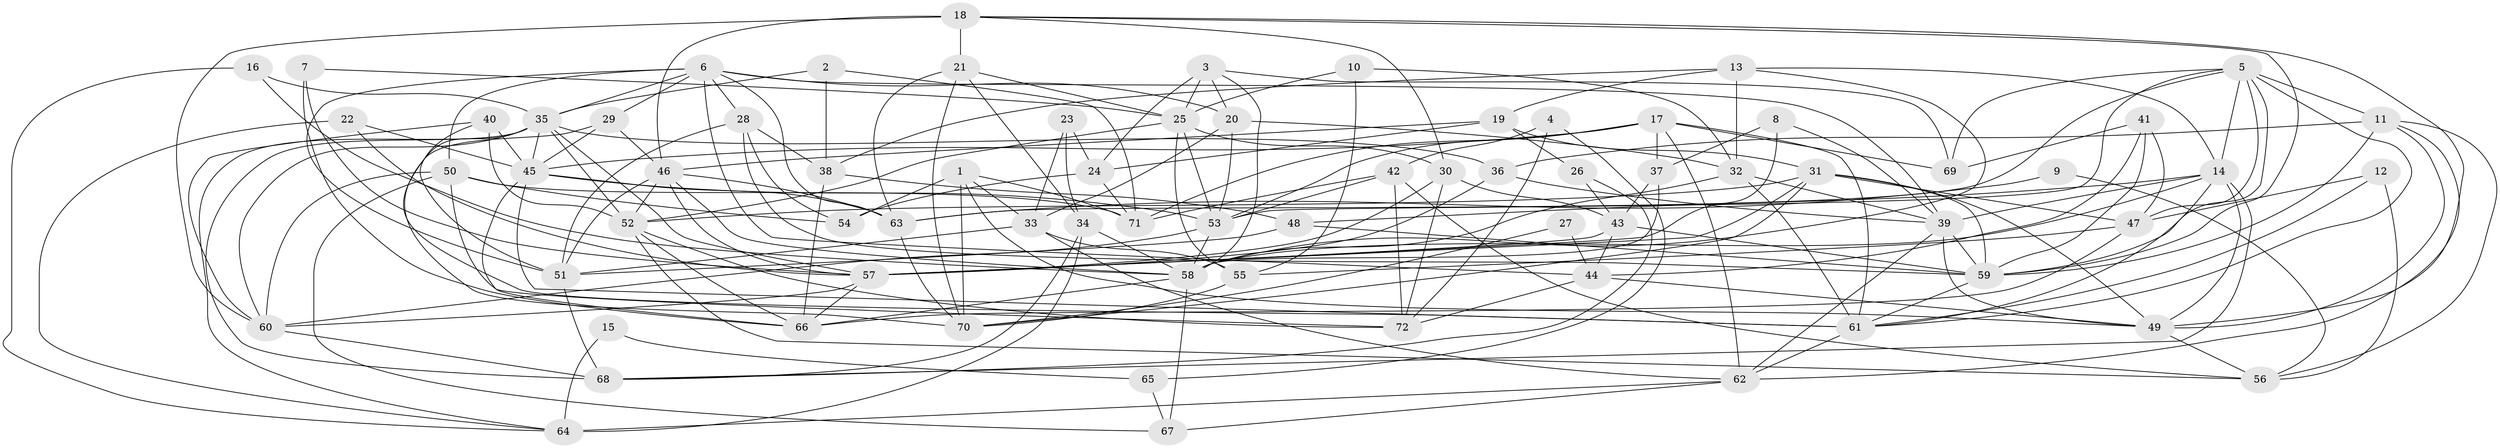 // original degree distribution, {6: 0.11188811188811189, 5: 0.18181818181818182, 8: 0.013986013986013986, 3: 0.2867132867132867, 2: 0.1258741258741259, 7: 0.013986013986013986, 4: 0.25874125874125875, 9: 0.006993006993006993}
// Generated by graph-tools (version 1.1) at 2025/26/03/09/25 03:26:19]
// undirected, 72 vertices, 204 edges
graph export_dot {
graph [start="1"]
  node [color=gray90,style=filled];
  1;
  2;
  3;
  4;
  5;
  6;
  7;
  8;
  9;
  10;
  11;
  12;
  13;
  14;
  15;
  16;
  17;
  18;
  19;
  20;
  21;
  22;
  23;
  24;
  25;
  26;
  27;
  28;
  29;
  30;
  31;
  32;
  33;
  34;
  35;
  36;
  37;
  38;
  39;
  40;
  41;
  42;
  43;
  44;
  45;
  46;
  47;
  48;
  49;
  50;
  51;
  52;
  53;
  54;
  55;
  56;
  57;
  58;
  59;
  60;
  61;
  62;
  63;
  64;
  65;
  66;
  67;
  68;
  69;
  70;
  71;
  72;
  1 -- 33 [weight=1.0];
  1 -- 49 [weight=1.0];
  1 -- 54 [weight=1.0];
  1 -- 70 [weight=1.0];
  1 -- 71 [weight=1.0];
  2 -- 35 [weight=1.0];
  2 -- 38 [weight=1.0];
  2 -- 71 [weight=1.0];
  3 -- 20 [weight=1.0];
  3 -- 24 [weight=2.0];
  3 -- 25 [weight=1.0];
  3 -- 58 [weight=1.0];
  3 -- 69 [weight=1.0];
  4 -- 42 [weight=1.0];
  4 -- 65 [weight=1.0];
  4 -- 72 [weight=1.0];
  5 -- 11 [weight=1.0];
  5 -- 14 [weight=1.0];
  5 -- 47 [weight=1.0];
  5 -- 53 [weight=1.0];
  5 -- 59 [weight=1.0];
  5 -- 61 [weight=1.0];
  5 -- 63 [weight=1.0];
  5 -- 69 [weight=1.0];
  6 -- 20 [weight=1.0];
  6 -- 28 [weight=1.0];
  6 -- 29 [weight=1.0];
  6 -- 35 [weight=1.0];
  6 -- 39 [weight=1.0];
  6 -- 44 [weight=1.0];
  6 -- 50 [weight=1.0];
  6 -- 51 [weight=1.0];
  6 -- 63 [weight=1.0];
  7 -- 25 [weight=1.0];
  7 -- 57 [weight=1.0];
  7 -- 66 [weight=1.0];
  8 -- 37 [weight=1.0];
  8 -- 39 [weight=1.0];
  8 -- 57 [weight=1.0];
  9 -- 56 [weight=1.0];
  9 -- 63 [weight=1.0];
  10 -- 25 [weight=1.0];
  10 -- 32 [weight=1.0];
  10 -- 55 [weight=1.0];
  11 -- 36 [weight=1.0];
  11 -- 49 [weight=1.0];
  11 -- 56 [weight=1.0];
  11 -- 59 [weight=2.0];
  11 -- 62 [weight=1.0];
  12 -- 47 [weight=1.0];
  12 -- 56 [weight=1.0];
  12 -- 61 [weight=1.0];
  13 -- 14 [weight=1.0];
  13 -- 19 [weight=1.0];
  13 -- 32 [weight=1.0];
  13 -- 38 [weight=1.0];
  13 -- 58 [weight=1.0];
  14 -- 39 [weight=1.0];
  14 -- 48 [weight=1.0];
  14 -- 49 [weight=1.0];
  14 -- 58 [weight=1.0];
  14 -- 61 [weight=1.0];
  14 -- 68 [weight=1.0];
  15 -- 64 [weight=1.0];
  15 -- 65 [weight=1.0];
  16 -- 35 [weight=1.0];
  16 -- 58 [weight=2.0];
  16 -- 64 [weight=1.0];
  17 -- 37 [weight=1.0];
  17 -- 45 [weight=1.0];
  17 -- 53 [weight=1.0];
  17 -- 61 [weight=1.0];
  17 -- 62 [weight=1.0];
  17 -- 69 [weight=1.0];
  17 -- 71 [weight=1.0];
  18 -- 21 [weight=1.0];
  18 -- 30 [weight=1.0];
  18 -- 46 [weight=2.0];
  18 -- 49 [weight=1.0];
  18 -- 59 [weight=1.0];
  18 -- 60 [weight=1.0];
  19 -- 24 [weight=1.0];
  19 -- 26 [weight=1.0];
  19 -- 31 [weight=1.0];
  19 -- 46 [weight=1.0];
  20 -- 32 [weight=2.0];
  20 -- 33 [weight=1.0];
  20 -- 53 [weight=1.0];
  21 -- 25 [weight=1.0];
  21 -- 34 [weight=1.0];
  21 -- 63 [weight=1.0];
  21 -- 70 [weight=1.0];
  22 -- 45 [weight=1.0];
  22 -- 57 [weight=1.0];
  22 -- 64 [weight=1.0];
  23 -- 24 [weight=1.0];
  23 -- 33 [weight=1.0];
  23 -- 34 [weight=1.0];
  24 -- 54 [weight=1.0];
  24 -- 71 [weight=1.0];
  25 -- 30 [weight=1.0];
  25 -- 52 [weight=1.0];
  25 -- 53 [weight=1.0];
  25 -- 55 [weight=1.0];
  26 -- 43 [weight=1.0];
  26 -- 68 [weight=1.0];
  27 -- 44 [weight=1.0];
  27 -- 70 [weight=1.0];
  28 -- 38 [weight=1.0];
  28 -- 51 [weight=1.0];
  28 -- 54 [weight=1.0];
  28 -- 59 [weight=1.0];
  29 -- 45 [weight=1.0];
  29 -- 46 [weight=1.0];
  29 -- 70 [weight=1.0];
  30 -- 43 [weight=1.0];
  30 -- 57 [weight=1.0];
  30 -- 72 [weight=1.0];
  31 -- 47 [weight=1.0];
  31 -- 49 [weight=1.0];
  31 -- 52 [weight=1.0];
  31 -- 57 [weight=1.0];
  31 -- 59 [weight=1.0];
  31 -- 70 [weight=1.0];
  32 -- 39 [weight=1.0];
  32 -- 58 [weight=1.0];
  32 -- 61 [weight=1.0];
  33 -- 51 [weight=1.0];
  33 -- 55 [weight=1.0];
  33 -- 62 [weight=1.0];
  34 -- 58 [weight=1.0];
  34 -- 64 [weight=1.0];
  34 -- 68 [weight=1.0];
  35 -- 36 [weight=1.0];
  35 -- 45 [weight=1.0];
  35 -- 52 [weight=1.0];
  35 -- 57 [weight=1.0];
  35 -- 60 [weight=1.0];
  35 -- 61 [weight=1.0];
  35 -- 64 [weight=1.0];
  35 -- 68 [weight=1.0];
  36 -- 39 [weight=1.0];
  36 -- 57 [weight=1.0];
  37 -- 43 [weight=1.0];
  37 -- 58 [weight=1.0];
  38 -- 48 [weight=1.0];
  38 -- 66 [weight=1.0];
  39 -- 49 [weight=1.0];
  39 -- 59 [weight=1.0];
  39 -- 62 [weight=1.0];
  40 -- 45 [weight=1.0];
  40 -- 51 [weight=1.0];
  40 -- 52 [weight=1.0];
  40 -- 60 [weight=1.0];
  41 -- 44 [weight=1.0];
  41 -- 47 [weight=1.0];
  41 -- 59 [weight=1.0];
  41 -- 69 [weight=1.0];
  42 -- 53 [weight=1.0];
  42 -- 56 [weight=1.0];
  42 -- 71 [weight=2.0];
  42 -- 72 [weight=1.0];
  43 -- 44 [weight=1.0];
  43 -- 57 [weight=1.0];
  43 -- 59 [weight=1.0];
  44 -- 49 [weight=1.0];
  44 -- 72 [weight=1.0];
  45 -- 53 [weight=1.0];
  45 -- 61 [weight=1.0];
  45 -- 63 [weight=1.0];
  45 -- 66 [weight=1.0];
  46 -- 51 [weight=1.0];
  46 -- 52 [weight=1.0];
  46 -- 57 [weight=1.0];
  46 -- 58 [weight=1.0];
  46 -- 63 [weight=1.0];
  47 -- 55 [weight=1.0];
  47 -- 66 [weight=1.0];
  48 -- 51 [weight=1.0];
  48 -- 59 [weight=1.0];
  49 -- 56 [weight=1.0];
  50 -- 54 [weight=1.0];
  50 -- 60 [weight=1.0];
  50 -- 67 [weight=1.0];
  50 -- 71 [weight=1.0];
  50 -- 72 [weight=1.0];
  51 -- 68 [weight=1.0];
  52 -- 56 [weight=1.0];
  52 -- 66 [weight=1.0];
  52 -- 72 [weight=1.0];
  53 -- 58 [weight=1.0];
  53 -- 60 [weight=1.0];
  55 -- 70 [weight=1.0];
  57 -- 60 [weight=1.0];
  57 -- 66 [weight=1.0];
  58 -- 66 [weight=1.0];
  58 -- 67 [weight=1.0];
  59 -- 61 [weight=1.0];
  60 -- 68 [weight=2.0];
  61 -- 62 [weight=2.0];
  62 -- 64 [weight=2.0];
  62 -- 67 [weight=1.0];
  63 -- 70 [weight=1.0];
  65 -- 67 [weight=1.0];
}
